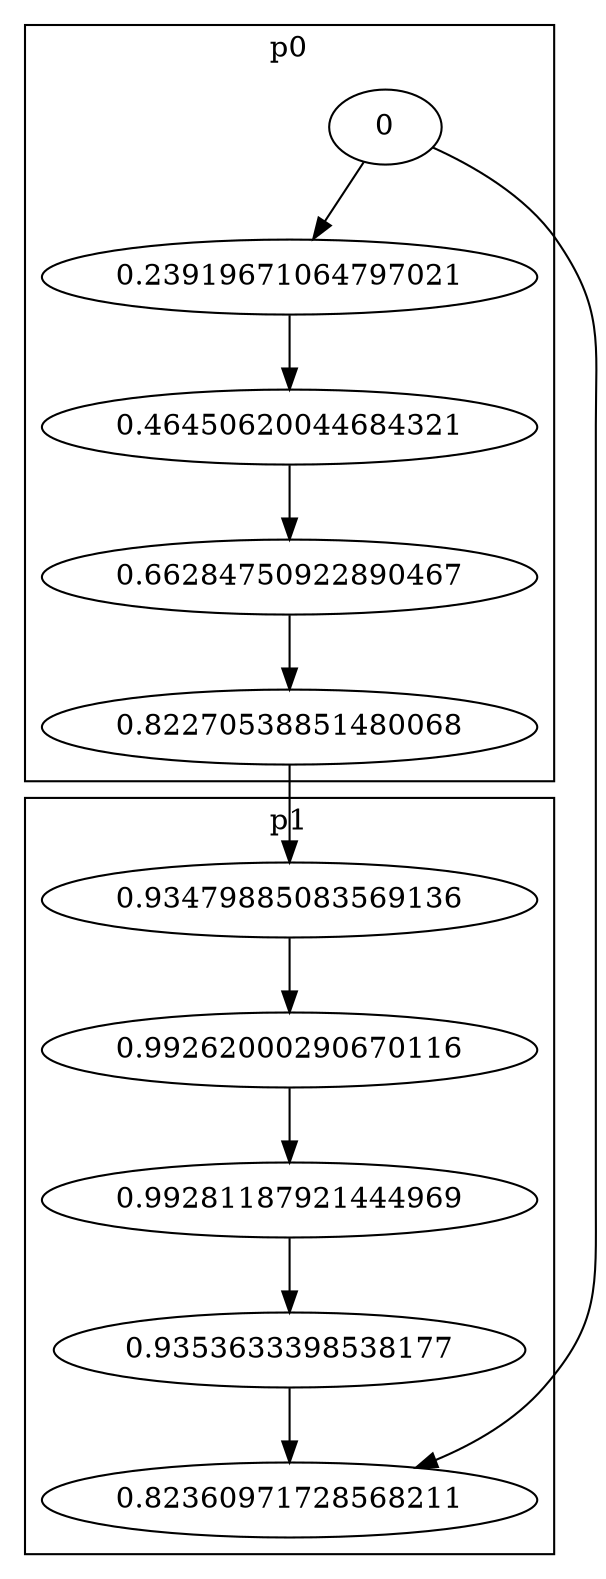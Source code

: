 digraph g {
  subgraph cluster_0 {
    label="p0";
    n0[label=0];
    n1[label=0.23919671064797021];
    n2[label=0.46450620044684321];
    n3[label=0.66284750922890467];
    n4[label=0.82270538851480068];
  }

  n0 -> n9;
  n0 -> n1;
  n1 -> n2;
  n2 -> n3;
  n3 -> n4;
  n4 -> n5;

  subgraph cluster_1 {
    label="p1";
    n5[label=0.93479885083569136];
    n6[label=0.99262000290670116];
    n7[label=0.99281187921444969];
    n8[label=0.9353633398538177];
    n9[label=0.82360971728568211];
  }

  n5 -> n6;
  n6 -> n7;
  n7 -> n8;
  n8 -> n9;
}

